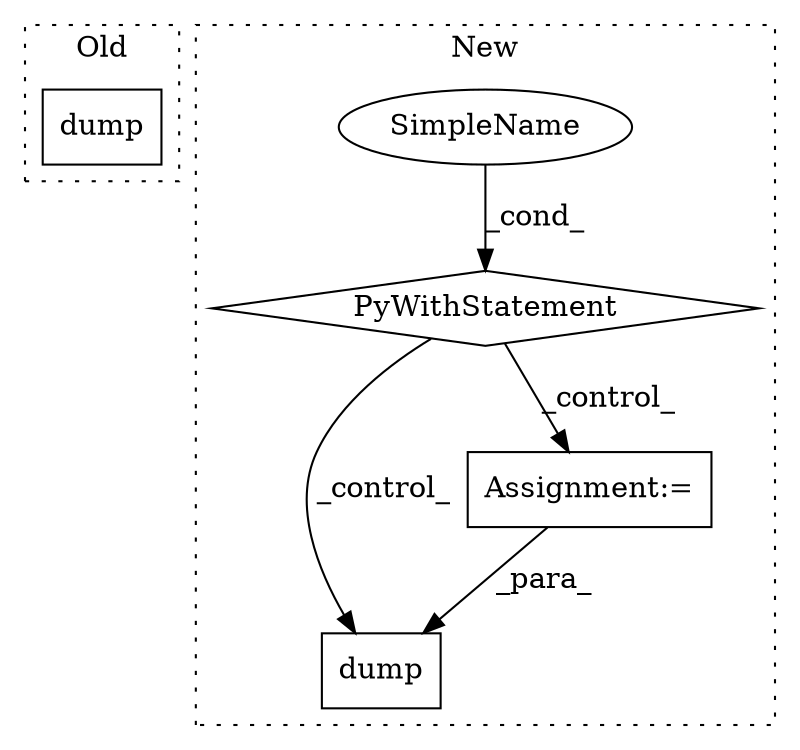digraph G {
subgraph cluster0 {
1 [label="dump" a="32" s="7854,7893" l="5,1" shape="box"];
label = "Old";
style="dotted";
}
subgraph cluster1 {
2 [label="PyWithStatement" a="104" s="8070,8099" l="10,2" shape="diamond"];
3 [label="SimpleName" a="42" s="" l="" shape="ellipse"];
4 [label="dump" a="32" s="8145,8163" l="5,1" shape="box"];
5 [label="Assignment:=" a="7" s="8120" l="8" shape="box"];
label = "New";
style="dotted";
}
2 -> 5 [label="_control_"];
2 -> 4 [label="_control_"];
3 -> 2 [label="_cond_"];
5 -> 4 [label="_para_"];
}